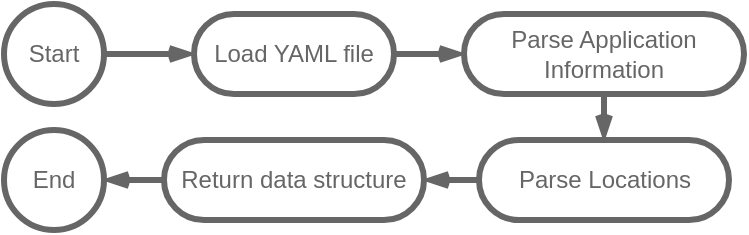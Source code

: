 <mxfile version="21.6.5" type="device">
  <diagram name="Page-1" id="ew7vi9b7o_5ddHdVxSJt">
    <mxGraphModel dx="1224" dy="1267" grid="1" gridSize="10" guides="1" tooltips="1" connect="1" arrows="1" fold="1" page="1" pageScale="1" pageWidth="850" pageHeight="1100" math="0" shadow="0">
      <root>
        <mxCell id="0" />
        <mxCell id="1" parent="0" />
        <mxCell id="nUKhyI13u18EGrhSwZpv-29" value="" style="edgeStyle=orthogonalEdgeStyle;shape=connector;curved=0;rounded=1;orthogonalLoop=1;jettySize=auto;html=1;labelBackgroundColor=default;strokeColor=#666666;strokeWidth=3;fontFamily=Helvetica;fontSize=11;fontColor=default;startArrow=none;startFill=0;endArrow=openThin;endFill=0;" parent="1" source="lI_EmPgApQuugRqTcfI--1" target="lI_EmPgApQuugRqTcfI--5" edge="1">
          <mxGeometry relative="1" as="geometry" />
        </mxCell>
        <mxCell id="lI_EmPgApQuugRqTcfI--1" value="Start" style="strokeWidth=3;html=1;shape=mxgraph.flowchart.start_2;whiteSpace=wrap;labelBackgroundColor=none;fillColor=#ffffff;strokeColor=#666666;fontColor=#666666;fontSize=12;fontStyle=0;rounded=1;arcSize=50;" parent="1" vertex="1">
          <mxGeometry x="970" y="40" width="50" height="50" as="geometry" />
        </mxCell>
        <mxCell id="nUKhyI13u18EGrhSwZpv-39" style="edgeStyle=orthogonalEdgeStyle;shape=connector;curved=0;rounded=1;orthogonalLoop=1;jettySize=auto;html=1;labelBackgroundColor=default;strokeColor=#666666;strokeWidth=3;fontFamily=Helvetica;fontSize=11;fontColor=default;startArrow=none;startFill=0;endArrow=openThin;endFill=0;" parent="1" source="lI_EmPgApQuugRqTcfI--2" target="lI_EmPgApQuugRqTcfI--32" edge="1">
          <mxGeometry relative="1" as="geometry" />
        </mxCell>
        <mxCell id="lI_EmPgApQuugRqTcfI--2" value="Parse Locations" style="rounded=1;whiteSpace=wrap;html=1;absoluteArcSize=1;arcSize=50;strokeWidth=3;strokeColor=#666666;fontFamily=Helvetica;fontSize=12;fontColor=#666666;fillColor=#ffffff;fontStyle=0;labelBackgroundColor=none;" parent="1" vertex="1">
          <mxGeometry x="1207.5" y="108" width="125" height="40" as="geometry" />
        </mxCell>
        <mxCell id="nUKhyI13u18EGrhSwZpv-35" value="" style="edgeStyle=orthogonalEdgeStyle;shape=connector;curved=0;rounded=1;orthogonalLoop=1;jettySize=auto;html=1;labelBackgroundColor=default;strokeColor=#666666;strokeWidth=3;fontFamily=Helvetica;fontSize=11;fontColor=default;startArrow=none;startFill=0;endArrow=openThin;endFill=0;" parent="1" source="lI_EmPgApQuugRqTcfI--3" target="lI_EmPgApQuugRqTcfI--2" edge="1">
          <mxGeometry relative="1" as="geometry" />
        </mxCell>
        <mxCell id="lI_EmPgApQuugRqTcfI--3" value="Parse Application Information" style="rounded=1;whiteSpace=wrap;html=1;absoluteArcSize=1;arcSize=50;strokeWidth=3;strokeColor=#666666;fontFamily=Helvetica;fontSize=12;fontColor=#666666;fillColor=#ffffff;fontStyle=0;labelBackgroundColor=none;" parent="1" vertex="1">
          <mxGeometry x="1200" y="45" width="140" height="40" as="geometry" />
        </mxCell>
        <mxCell id="nUKhyI13u18EGrhSwZpv-30" value="" style="edgeStyle=orthogonalEdgeStyle;shape=connector;curved=0;rounded=1;orthogonalLoop=1;jettySize=auto;html=1;labelBackgroundColor=default;strokeColor=#666666;strokeWidth=3;fontFamily=Helvetica;fontSize=11;fontColor=default;startArrow=none;startFill=0;endArrow=openThin;endFill=0;" parent="1" source="lI_EmPgApQuugRqTcfI--5" target="lI_EmPgApQuugRqTcfI--3" edge="1">
          <mxGeometry relative="1" as="geometry" />
        </mxCell>
        <mxCell id="lI_EmPgApQuugRqTcfI--5" value="Load YAML file" style="rounded=1;whiteSpace=wrap;html=1;absoluteArcSize=1;arcSize=50;strokeWidth=3;strokeColor=#666666;fontFamily=Helvetica;fontSize=12;fontColor=#666666;fillColor=#ffffff;fontStyle=0;labelBackgroundColor=none;" parent="1" vertex="1">
          <mxGeometry x="1065" y="45" width="100" height="40" as="geometry" />
        </mxCell>
        <mxCell id="nUKhyI13u18EGrhSwZpv-40" style="edgeStyle=orthogonalEdgeStyle;shape=connector;curved=0;rounded=1;orthogonalLoop=1;jettySize=auto;html=1;labelBackgroundColor=default;strokeColor=#666666;strokeWidth=3;fontFamily=Helvetica;fontSize=11;fontColor=default;startArrow=none;startFill=0;endArrow=openThin;endFill=0;" parent="1" source="lI_EmPgApQuugRqTcfI--32" target="nUKhyI13u18EGrhSwZpv-21" edge="1">
          <mxGeometry relative="1" as="geometry" />
        </mxCell>
        <mxCell id="lI_EmPgApQuugRqTcfI--32" value="Return data structure" style="rounded=1;whiteSpace=wrap;html=1;absoluteArcSize=1;arcSize=50;strokeWidth=3;strokeColor=#666666;fontFamily=Helvetica;fontSize=12;fontColor=#666666;fillColor=#ffffff;fontStyle=0;labelBackgroundColor=none;" parent="1" vertex="1">
          <mxGeometry x="1050" y="108" width="130" height="40" as="geometry" />
        </mxCell>
        <mxCell id="nUKhyI13u18EGrhSwZpv-21" value="End" style="strokeWidth=3;html=1;shape=mxgraph.flowchart.start_2;whiteSpace=wrap;labelBackgroundColor=none;fillColor=#ffffff;strokeColor=#666666;fontColor=#666666;fontSize=12;fontStyle=0;rounded=1;arcSize=50;" parent="1" vertex="1">
          <mxGeometry x="970" y="103" width="50" height="50" as="geometry" />
        </mxCell>
      </root>
    </mxGraphModel>
  </diagram>
</mxfile>
